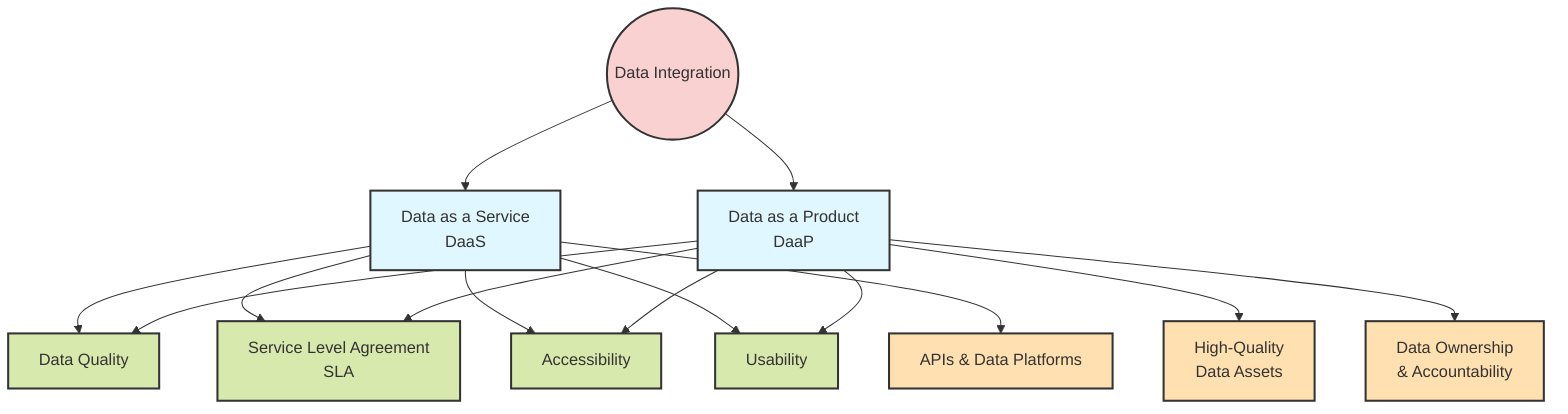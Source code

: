 graph TB
    A((Data Integration))
    B[Data as a Service <br>DaaS]
    C[Data as a Product <br>DaaP]
    D[Data Quality]
    E[Service Level Agreement <br>SLA]
    F[Accessibility]
    G[Usability]
    H[APIs & Data Platforms]
    I[Data Ownership <br>& Accountability]
    J[High-Quality <br>Data Assets]
    
    A --> B
    A --> C
    B --> D
    C --> D
    B --> E
    C --> E
    B --> F
    C --> F
    B --> G
    C --> G
    B --> H
    C --> J
    C --> I
    
    style A fill:#f9d1d1,stroke:#333,stroke-width:2px
    style B fill:#e1f7ff,stroke:#333,stroke-width:2px
    style C fill:#e1f7ff,stroke:#333,stroke-width:2px
    style D fill:#d7e9ad,stroke:#333,stroke-width:2px
    style E fill:#d7e9ad,stroke:#333,stroke-width:2px
    style F fill:#d7e9ad,stroke:#333,stroke-width:2px
    style G fill:#d7e9ad,stroke:#333,stroke-width:2px
    style H fill:#ffe0b0,stroke:#333,stroke-width:2px
    style I fill:#ffe0b0,stroke:#333,stroke-width:2px
    style J fill:#ffe0b0,stroke:#333,stroke-width:2px